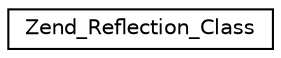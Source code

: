 digraph G
{
  edge [fontname="Helvetica",fontsize="10",labelfontname="Helvetica",labelfontsize="10"];
  node [fontname="Helvetica",fontsize="10",shape=record];
  rankdir="LR";
  Node1 [label="Zend_Reflection_Class",height=0.2,width=0.4,color="black", fillcolor="white", style="filled",URL="$class_zend___reflection___class.html"];
}
